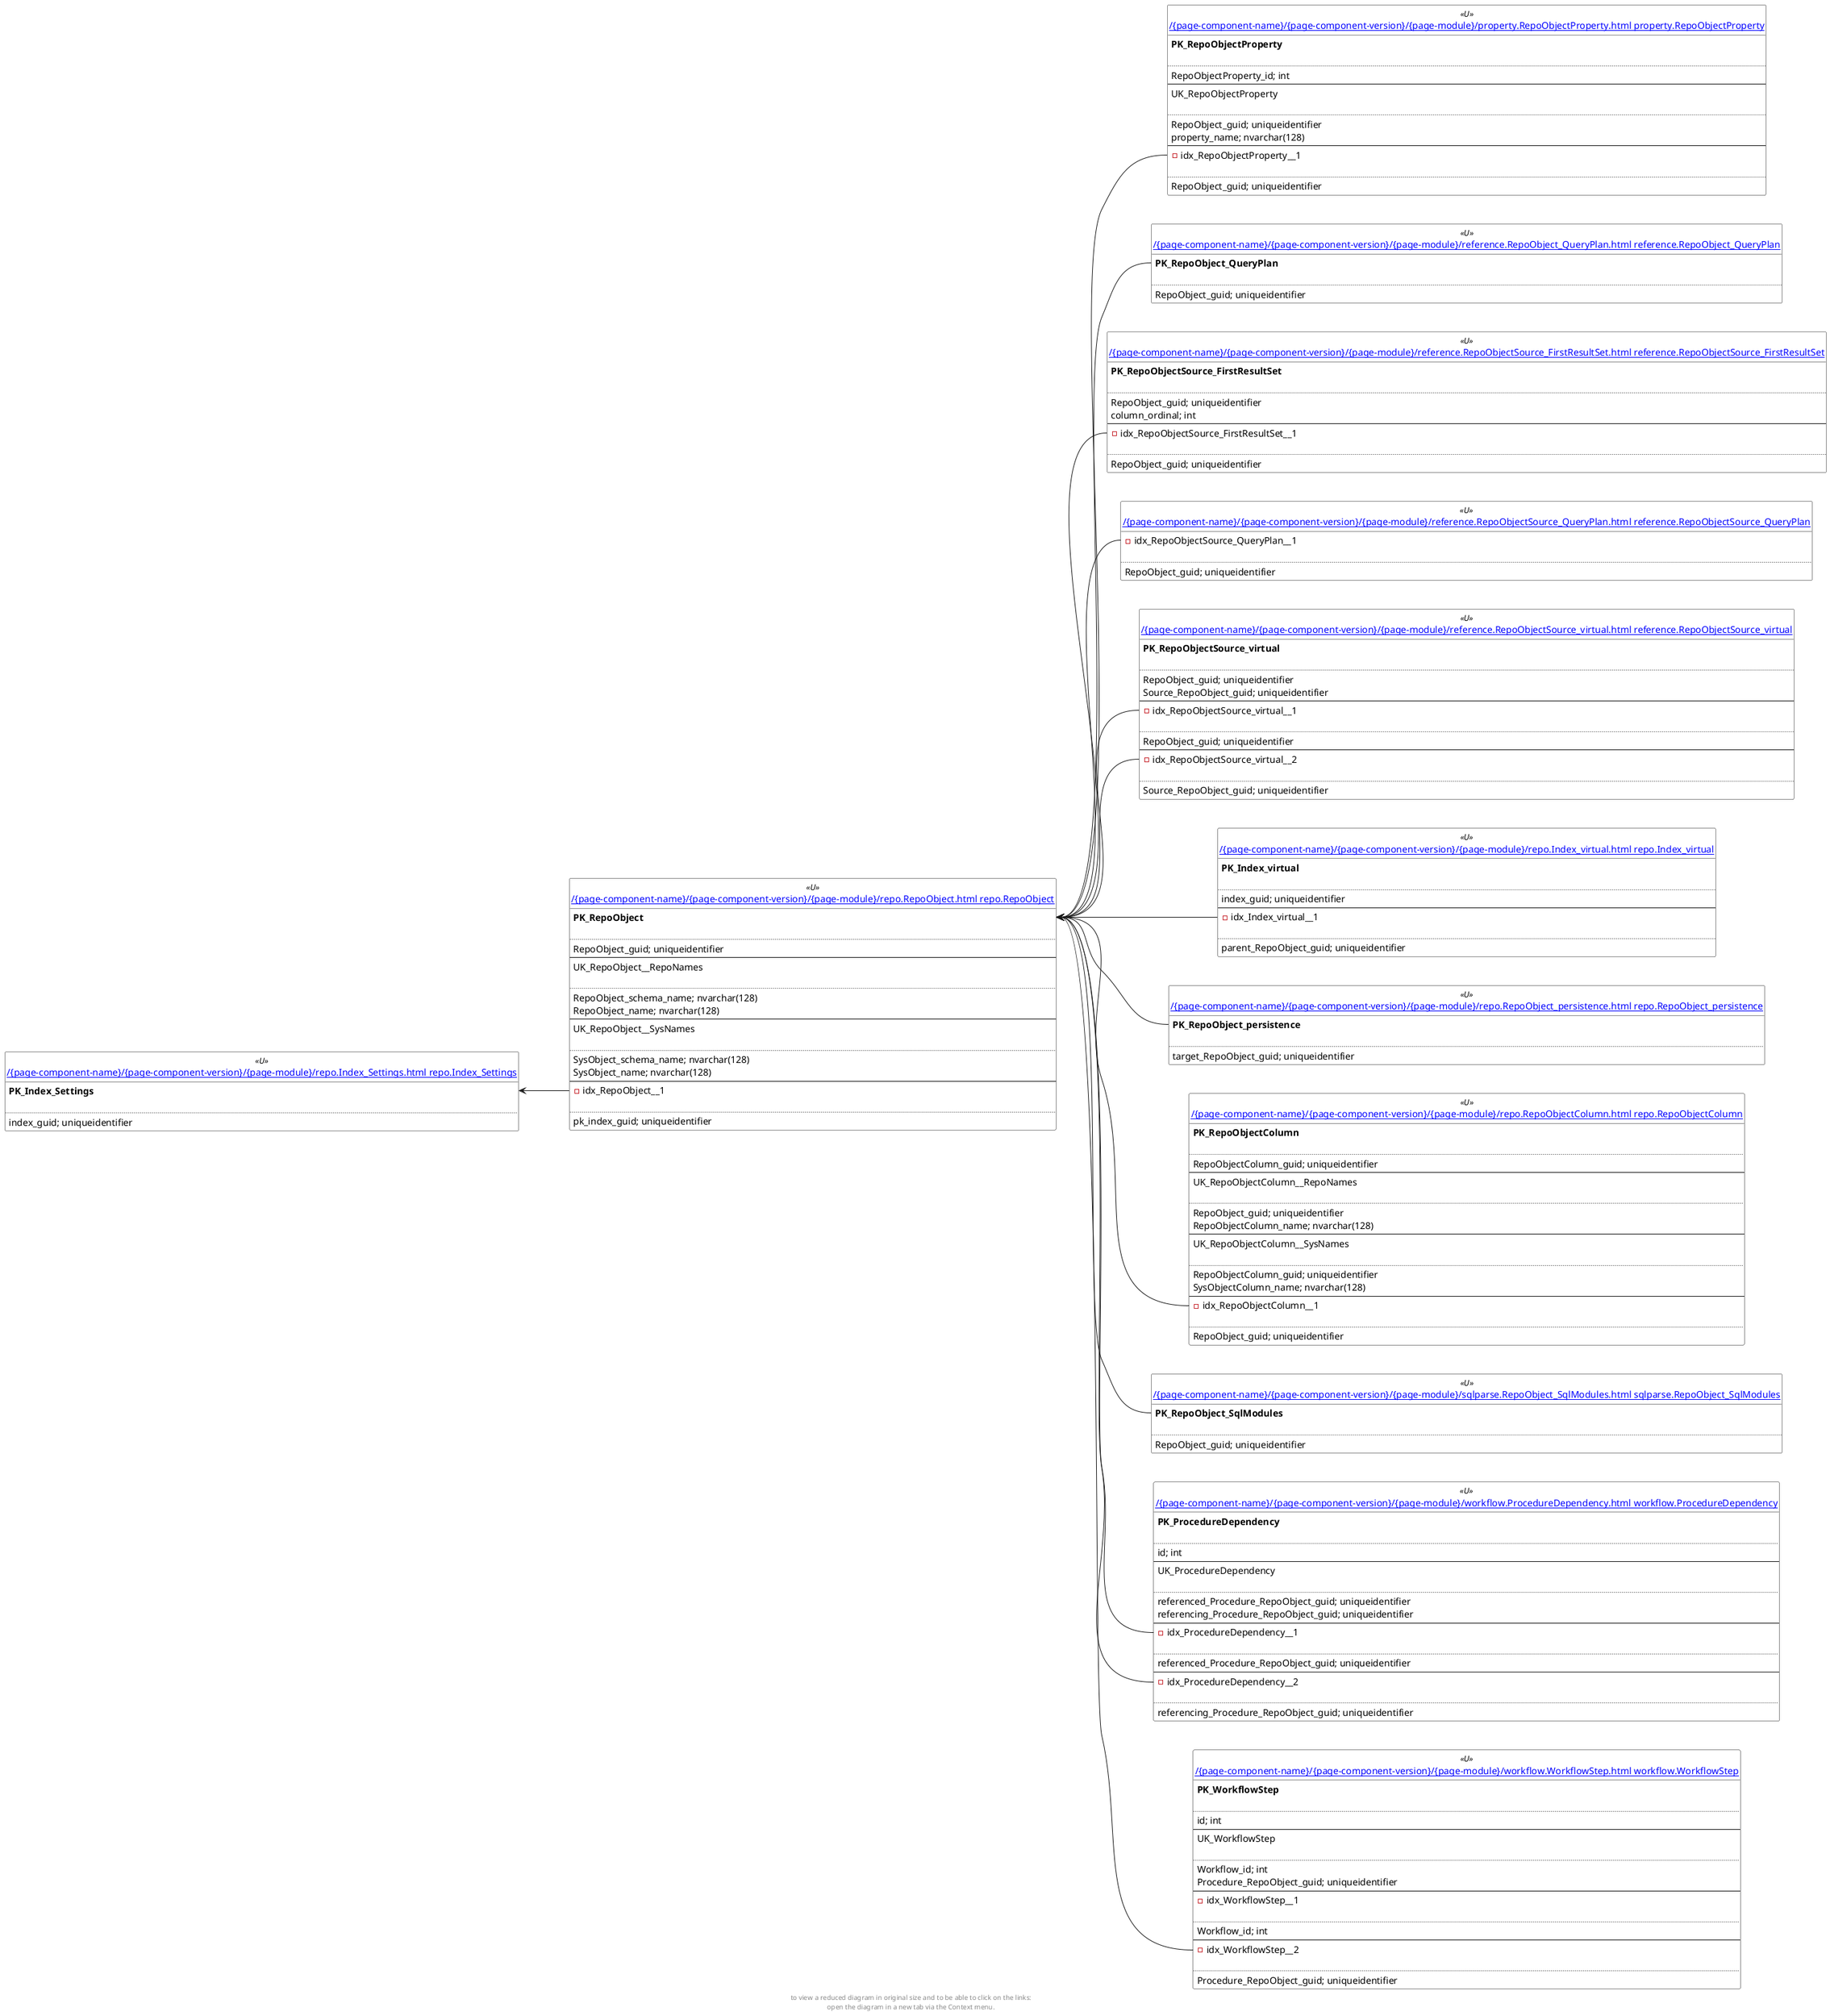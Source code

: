 @startuml
left to right direction
'top to bottom direction
hide circle
'avoide "." issues:
set namespaceSeparator none


skinparam class {
  BackgroundColor White
  BackgroundColor<<FN>> Yellow
  BackgroundColor<<FS>> Yellow
  BackgroundColor<<FT>> LightGray
  BackgroundColor<<IF>> Yellow
  BackgroundColor<<IS>> Yellow
  BackgroundColor<<P>> Aqua
  BackgroundColor<<PC>> Aqua
  BackgroundColor<<SN>> Yellow
  BackgroundColor<<SO>> SlateBlue
  BackgroundColor<<TF>> LightGray
  BackgroundColor<<TR>> Tomato
  BackgroundColor<<U>> White
  BackgroundColor<<V>> WhiteSmoke
  BackgroundColor<<X>> Aqua
}


entity "[[{site-url}/{page-component-name}/{page-component-version}/{page-module}/property.RepoObjectProperty.html property.RepoObjectProperty]]" as property.RepoObjectProperty << U >> {
**PK_RepoObjectProperty**

..
RepoObjectProperty_id; int
--
UK_RepoObjectProperty

..
RepoObject_guid; uniqueidentifier
property_name; nvarchar(128)
--
- idx_RepoObjectProperty__1

..
RepoObject_guid; uniqueidentifier
}

entity "[[{site-url}/{page-component-name}/{page-component-version}/{page-module}/reference.RepoObject_QueryPlan.html reference.RepoObject_QueryPlan]]" as reference.RepoObject_QueryPlan << U >> {
**PK_RepoObject_QueryPlan**

..
RepoObject_guid; uniqueidentifier
}

entity "[[{site-url}/{page-component-name}/{page-component-version}/{page-module}/reference.RepoObjectSource_FirstResultSet.html reference.RepoObjectSource_FirstResultSet]]" as reference.RepoObjectSource_FirstResultSet << U >> {
**PK_RepoObjectSource_FirstResultSet**

..
RepoObject_guid; uniqueidentifier
column_ordinal; int
--
- idx_RepoObjectSource_FirstResultSet__1

..
RepoObject_guid; uniqueidentifier
}

entity "[[{site-url}/{page-component-name}/{page-component-version}/{page-module}/reference.RepoObjectSource_QueryPlan.html reference.RepoObjectSource_QueryPlan]]" as reference.RepoObjectSource_QueryPlan << U >> {
- idx_RepoObjectSource_QueryPlan__1

..
RepoObject_guid; uniqueidentifier
}

entity "[[{site-url}/{page-component-name}/{page-component-version}/{page-module}/reference.RepoObjectSource_virtual.html reference.RepoObjectSource_virtual]]" as reference.RepoObjectSource_virtual << U >> {
**PK_RepoObjectSource_virtual**

..
RepoObject_guid; uniqueidentifier
Source_RepoObject_guid; uniqueidentifier
--
- idx_RepoObjectSource_virtual__1

..
RepoObject_guid; uniqueidentifier
--
- idx_RepoObjectSource_virtual__2

..
Source_RepoObject_guid; uniqueidentifier
}

entity "[[{site-url}/{page-component-name}/{page-component-version}/{page-module}/repo.Index_Settings.html repo.Index_Settings]]" as repo.Index_Settings << U >> {
**PK_Index_Settings**

..
index_guid; uniqueidentifier
}

entity "[[{site-url}/{page-component-name}/{page-component-version}/{page-module}/repo.Index_virtual.html repo.Index_virtual]]" as repo.Index_virtual << U >> {
**PK_Index_virtual**

..
index_guid; uniqueidentifier
--
- idx_Index_virtual__1

..
parent_RepoObject_guid; uniqueidentifier
}

entity "[[{site-url}/{page-component-name}/{page-component-version}/{page-module}/repo.RepoObject.html repo.RepoObject]]" as repo.RepoObject << U >> {
**PK_RepoObject**

..
RepoObject_guid; uniqueidentifier
--
UK_RepoObject__RepoNames

..
RepoObject_schema_name; nvarchar(128)
RepoObject_name; nvarchar(128)
--
UK_RepoObject__SysNames

..
SysObject_schema_name; nvarchar(128)
SysObject_name; nvarchar(128)
--
- idx_RepoObject__1

..
pk_index_guid; uniqueidentifier
}

entity "[[{site-url}/{page-component-name}/{page-component-version}/{page-module}/repo.RepoObject_persistence.html repo.RepoObject_persistence]]" as repo.RepoObject_persistence << U >> {
**PK_RepoObject_persistence**

..
target_RepoObject_guid; uniqueidentifier
}

entity "[[{site-url}/{page-component-name}/{page-component-version}/{page-module}/repo.RepoObjectColumn.html repo.RepoObjectColumn]]" as repo.RepoObjectColumn << U >> {
**PK_RepoObjectColumn**

..
RepoObjectColumn_guid; uniqueidentifier
--
UK_RepoObjectColumn__RepoNames

..
RepoObject_guid; uniqueidentifier
RepoObjectColumn_name; nvarchar(128)
--
UK_RepoObjectColumn__SysNames

..
RepoObjectColumn_guid; uniqueidentifier
SysObjectColumn_name; nvarchar(128)
--
- idx_RepoObjectColumn__1

..
RepoObject_guid; uniqueidentifier
}

entity "[[{site-url}/{page-component-name}/{page-component-version}/{page-module}/sqlparse.RepoObject_SqlModules.html sqlparse.RepoObject_SqlModules]]" as sqlparse.RepoObject_SqlModules << U >> {
**PK_RepoObject_SqlModules**

..
RepoObject_guid; uniqueidentifier
}

entity "[[{site-url}/{page-component-name}/{page-component-version}/{page-module}/workflow.ProcedureDependency.html workflow.ProcedureDependency]]" as workflow.ProcedureDependency << U >> {
**PK_ProcedureDependency**

..
id; int
--
UK_ProcedureDependency

..
referenced_Procedure_RepoObject_guid; uniqueidentifier
referencing_Procedure_RepoObject_guid; uniqueidentifier
--
- idx_ProcedureDependency__1

..
referenced_Procedure_RepoObject_guid; uniqueidentifier
--
- idx_ProcedureDependency__2

..
referencing_Procedure_RepoObject_guid; uniqueidentifier
}

entity "[[{site-url}/{page-component-name}/{page-component-version}/{page-module}/workflow.WorkflowStep.html workflow.WorkflowStep]]" as workflow.WorkflowStep << U >> {
**PK_WorkflowStep**

..
id; int
--
UK_WorkflowStep

..
Workflow_id; int
Procedure_RepoObject_guid; uniqueidentifier
--
- idx_WorkflowStep__1

..
Workflow_id; int
--
- idx_WorkflowStep__2

..
Procedure_RepoObject_guid; uniqueidentifier
}

repo.Index_Settings::PK_Index_Settings <-- repo.RepoObject::idx_RepoObject__1
repo.RepoObject::PK_RepoObject <-- property.RepoObjectProperty::idx_RepoObjectProperty__1
repo.RepoObject::PK_RepoObject <-- reference.RepoObject_QueryPlan::PK_RepoObject_QueryPlan
repo.RepoObject::PK_RepoObject <-- reference.RepoObjectSource_FirstResultSet::idx_RepoObjectSource_FirstResultSet__1
repo.RepoObject::PK_RepoObject <-- reference.RepoObjectSource_QueryPlan::idx_RepoObjectSource_QueryPlan__1
repo.RepoObject::PK_RepoObject <-- reference.RepoObjectSource_virtual::idx_RepoObjectSource_virtual__1
repo.RepoObject::PK_RepoObject <-- reference.RepoObjectSource_virtual::idx_RepoObjectSource_virtual__2
repo.RepoObject::PK_RepoObject <-- repo.Index_virtual::idx_Index_virtual__1
repo.RepoObject::PK_RepoObject <-- repo.RepoObject_persistence::PK_RepoObject_persistence
repo.RepoObject::PK_RepoObject <-- repo.RepoObjectColumn::idx_RepoObjectColumn__1
repo.RepoObject::PK_RepoObject <-- sqlparse.RepoObject_SqlModules::PK_RepoObject_SqlModules
repo.RepoObject::PK_RepoObject <-- workflow.ProcedureDependency::idx_ProcedureDependency__2
repo.RepoObject::PK_RepoObject <-- workflow.ProcedureDependency::idx_ProcedureDependency__1
repo.RepoObject::PK_RepoObject <-- workflow.WorkflowStep::idx_WorkflowStep__2
footer
to view a reduced diagram in original size and to be able to click on the links:
open the diagram in a new tab via the Context menu.
end footer

@enduml

